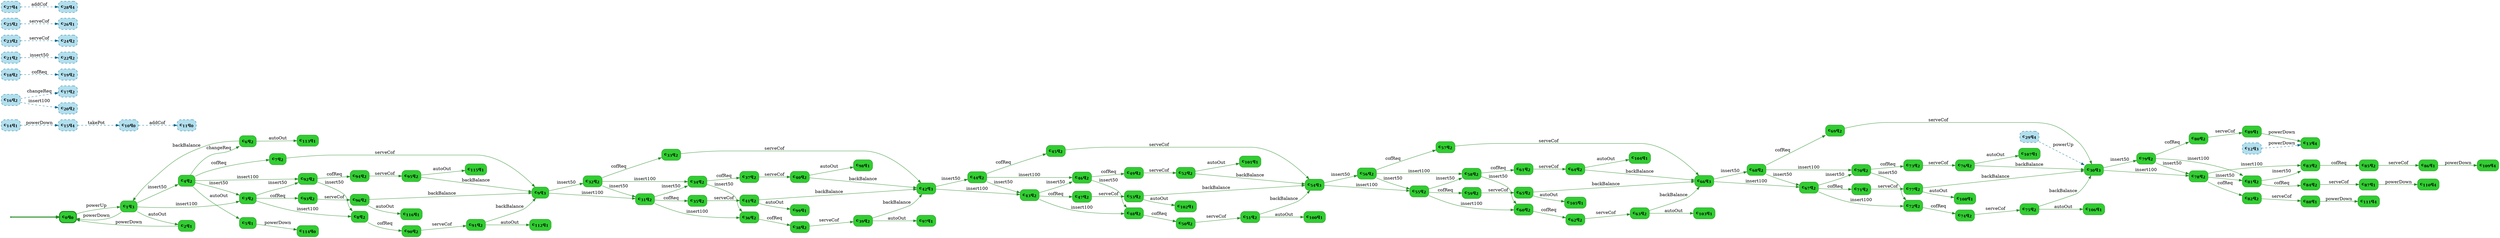 digraph g {

	rankdir="LR"

	__invisible__[shape="point", color="forestgreen"]
	c0q0[label=<<b>c<sub>0</sub>q<sub>0</sub></b>>, shape="box", style="rounded, filled", fillcolor="limegreen", color="forestgreen", penwidth=3] // Initial
	c1q3[label=<<b>c<sub>1</sub>q<sub>3</sub></b>>, shape="box", style="rounded, filled", fillcolor="limegreen", color="forestgreen"]
	c2q1[label=<<b>c<sub>2</sub>q<sub>1</sub></b>>, shape="box", style="rounded, filled", fillcolor="limegreen", color="forestgreen"]
	c3q2[label=<<b>c<sub>3</sub>q<sub>2</sub></b>>, shape="box", style="rounded, filled", fillcolor="limegreen", color="forestgreen"]
	c8q2[label=<<b>c<sub>8</sub>q<sub>2</sub></b>>, shape="box", style="rounded, filled", fillcolor="limegreen", color="forestgreen"]
	c90q2[label=<<b>c<sub>90</sub>q<sub>2</sub></b>>, shape="box", style="rounded, filled", fillcolor="limegreen", color="forestgreen"]
	c91q2[label=<<b>c<sub>91</sub>q<sub>2</sub></b>>, shape="box", style="rounded, filled", fillcolor="limegreen", color="forestgreen"]
	c112q1[label=<<b>c<sub>112</sub>q<sub>1</sub></b>>, shape="box", style="rounded, filled", fillcolor="limegreen", color="forestgreen"]
	c9q3[label=<<b>c<sub>9</sub>q<sub>3</sub></b>>, shape="box", style="rounded, filled", fillcolor="limegreen", color="forestgreen"]
	c31q2[label=<<b>c<sub>31</sub>q<sub>2</sub></b>>, shape="box", style="rounded, filled", fillcolor="limegreen", color="forestgreen"]
	c35q2[label=<<b>c<sub>35</sub>q<sub>2</sub></b>>, shape="box", style="rounded, filled", fillcolor="limegreen", color="forestgreen"]
	c41q2[label=<<b>c<sub>41</sub>q<sub>2</sub></b>>, shape="box", style="rounded, filled", fillcolor="limegreen", color="forestgreen"]
	c99q1[label=<<b>c<sub>99</sub>q<sub>1</sub></b>>, shape="box", style="rounded, filled", fillcolor="limegreen", color="forestgreen"]
	c42q3[label=<<b>c<sub>42</sub>q<sub>3</sub></b>>, shape="box", style="rounded, filled", fillcolor="limegreen", color="forestgreen"]
	c43q2[label=<<b>c<sub>43</sub>q<sub>2</sub></b>>, shape="box", style="rounded, filled", fillcolor="limegreen", color="forestgreen"]
	c47q2[label=<<b>c<sub>47</sub>q<sub>2</sub></b>>, shape="box", style="rounded, filled", fillcolor="limegreen", color="forestgreen"]
	c53q2[label=<<b>c<sub>53</sub>q<sub>2</sub></b>>, shape="box", style="rounded, filled", fillcolor="limegreen", color="forestgreen"]
	c102q1[label=<<b>c<sub>102</sub>q<sub>1</sub></b>>, shape="box", style="rounded, filled", fillcolor="limegreen", color="forestgreen"]
	c54q3[label=<<b>c<sub>54</sub>q<sub>3</sub></b>>, shape="box", style="rounded, filled", fillcolor="limegreen", color="forestgreen"]
	c55q2[label=<<b>c<sub>55</sub>q<sub>2</sub></b>>, shape="box", style="rounded, filled", fillcolor="limegreen", color="forestgreen"]
	c59q2[label=<<b>c<sub>59</sub>q<sub>2</sub></b>>, shape="box", style="rounded, filled", fillcolor="limegreen", color="forestgreen"]
	c65q2[label=<<b>c<sub>65</sub>q<sub>2</sub></b>>, shape="box", style="rounded, filled", fillcolor="limegreen", color="forestgreen"]
	c105q1[label=<<b>c<sub>105</sub>q<sub>1</sub></b>>, shape="box", style="rounded, filled", fillcolor="limegreen", color="forestgreen"]
	c66q3[label=<<b>c<sub>66</sub>q<sub>3</sub></b>>, shape="box", style="rounded, filled", fillcolor="limegreen", color="forestgreen"]
	c67q2[label=<<b>c<sub>67</sub>q<sub>2</sub></b>>, shape="box", style="rounded, filled", fillcolor="limegreen", color="forestgreen"]
	c71q2[label=<<b>c<sub>71</sub>q<sub>2</sub></b>>, shape="box", style="rounded, filled", fillcolor="limegreen", color="forestgreen"]
	c77q2[label=<<b>c<sub>77</sub>q<sub>2</sub></b>>, shape="box", style="rounded, filled", fillcolor="limegreen", color="forestgreen"]
	c108q1[label=<<b>c<sub>108</sub>q<sub>1</sub></b>>, shape="box", style="rounded, filled", fillcolor="limegreen", color="forestgreen"]
	c30q3[label=<<b>c<sub>30</sub>q<sub>3</sub></b>>, shape="box", style="rounded, filled", fillcolor="limegreen", color="forestgreen"]
	c78q2[label=<<b>c<sub>78</sub>q<sub>2</sub></b>>, shape="box", style="rounded, filled", fillcolor="limegreen", color="forestgreen"]
	c82q2[label=<<b>c<sub>82</sub>q<sub>2</sub></b>>, shape="box", style="rounded, filled", fillcolor="limegreen", color="forestgreen"]
	c88q1[label=<<b>c<sub>88</sub>q<sub>1</sub></b>>, shape="box", style="rounded, filled", fillcolor="limegreen", color="forestgreen"]
	c111q4[label=<<b>c<sub>111</sub>q<sub>4</sub></b>>, shape="box", style="rounded, filled", fillcolor="limegreen", color="forestgreen"]
	c83q2[label=<<b>c<sub>83</sub>q<sub>2</sub></b>>, shape="box", style="rounded, filled", fillcolor="limegreen", color="forestgreen"]
	c85q2[label=<<b>c<sub>85</sub>q<sub>2</sub></b>>, shape="box", style="rounded, filled", fillcolor="limegreen", color="forestgreen"]
	c86q1[label=<<b>c<sub>86</sub>q<sub>1</sub></b>>, shape="box", style="rounded, filled", fillcolor="limegreen", color="forestgreen"]
	c109q4[label=<<b>c<sub>109</sub>q<sub>4</sub></b>>, shape="box", style="rounded, filled", fillcolor="limegreen", color="forestgreen"]
	c81q2[label=<<b>c<sub>81</sub>q<sub>2</sub></b>>, shape="box", style="rounded, filled", fillcolor="limegreen", color="forestgreen"]
	c84q2[label=<<b>c<sub>84</sub>q<sub>2</sub></b>>, shape="box", style="rounded, filled", fillcolor="limegreen", color="forestgreen"]
	c87q1[label=<<b>c<sub>87</sub>q<sub>1</sub></b>>, shape="box", style="rounded, filled", fillcolor="limegreen", color="forestgreen"]
	c110q4[label=<<b>c<sub>110</sub>q<sub>4</sub></b>>, shape="box", style="rounded, filled", fillcolor="limegreen", color="forestgreen"]
	c79q2[label=<<b>c<sub>79</sub>q<sub>2</sub></b>>, shape="box", style="rounded, filled", fillcolor="limegreen", color="forestgreen"]
	c80q2[label=<<b>c<sub>80</sub>q<sub>2</sub></b>>, shape="box", style="rounded, filled", fillcolor="limegreen", color="forestgreen"]
	c89q1[label=<<b>c<sub>89</sub>q<sub>1</sub></b>>, shape="box", style="rounded, filled", fillcolor="limegreen", color="forestgreen"]
	c13q4[label=<<b>c<sub>13</sub>q<sub>4</sub></b>>, shape="box", style="rounded, filled", fillcolor="limegreen", color="forestgreen"]
	c72q2[label=<<b>c<sub>72</sub>q<sub>2</sub></b>>, shape="box", style="rounded, filled", fillcolor="limegreen", color="forestgreen"]
	c74q2[label=<<b>c<sub>74</sub>q<sub>2</sub></b>>, shape="box", style="rounded, filled", fillcolor="limegreen", color="forestgreen"]
	c75q2[label=<<b>c<sub>75</sub>q<sub>2</sub></b>>, shape="box", style="rounded, filled", fillcolor="limegreen", color="forestgreen"]
	c106q1[label=<<b>c<sub>106</sub>q<sub>1</sub></b>>, shape="box", style="rounded, filled", fillcolor="limegreen", color="forestgreen"]
	c70q2[label=<<b>c<sub>70</sub>q<sub>2</sub></b>>, shape="box", style="rounded, filled", fillcolor="limegreen", color="forestgreen"]
	c73q2[label=<<b>c<sub>73</sub>q<sub>2</sub></b>>, shape="box", style="rounded, filled", fillcolor="limegreen", color="forestgreen"]
	c76q2[label=<<b>c<sub>76</sub>q<sub>2</sub></b>>, shape="box", style="rounded, filled", fillcolor="limegreen", color="forestgreen"]
	c107q1[label=<<b>c<sub>107</sub>q<sub>1</sub></b>>, shape="box", style="rounded, filled", fillcolor="limegreen", color="forestgreen"]
	c68q2[label=<<b>c<sub>68</sub>q<sub>2</sub></b>>, shape="box", style="rounded, filled", fillcolor="limegreen", color="forestgreen"]
	c69q2[label=<<b>c<sub>69</sub>q<sub>2</sub></b>>, shape="box", style="rounded, filled", fillcolor="limegreen", color="forestgreen"]
	c60q2[label=<<b>c<sub>60</sub>q<sub>2</sub></b>>, shape="box", style="rounded, filled", fillcolor="limegreen", color="forestgreen"]
	c62q2[label=<<b>c<sub>62</sub>q<sub>2</sub></b>>, shape="box", style="rounded, filled", fillcolor="limegreen", color="forestgreen"]
	c63q2[label=<<b>c<sub>63</sub>q<sub>2</sub></b>>, shape="box", style="rounded, filled", fillcolor="limegreen", color="forestgreen"]
	c103q1[label=<<b>c<sub>103</sub>q<sub>1</sub></b>>, shape="box", style="rounded, filled", fillcolor="limegreen", color="forestgreen"]
	c58q2[label=<<b>c<sub>58</sub>q<sub>2</sub></b>>, shape="box", style="rounded, filled", fillcolor="limegreen", color="forestgreen"]
	c61q2[label=<<b>c<sub>61</sub>q<sub>2</sub></b>>, shape="box", style="rounded, filled", fillcolor="limegreen", color="forestgreen"]
	c64q2[label=<<b>c<sub>64</sub>q<sub>2</sub></b>>, shape="box", style="rounded, filled", fillcolor="limegreen", color="forestgreen"]
	c104q1[label=<<b>c<sub>104</sub>q<sub>1</sub></b>>, shape="box", style="rounded, filled", fillcolor="limegreen", color="forestgreen"]
	c56q2[label=<<b>c<sub>56</sub>q<sub>2</sub></b>>, shape="box", style="rounded, filled", fillcolor="limegreen", color="forestgreen"]
	c57q2[label=<<b>c<sub>57</sub>q<sub>2</sub></b>>, shape="box", style="rounded, filled", fillcolor="limegreen", color="forestgreen"]
	c48q2[label=<<b>c<sub>48</sub>q<sub>2</sub></b>>, shape="box", style="rounded, filled", fillcolor="limegreen", color="forestgreen"]
	c50q2[label=<<b>c<sub>50</sub>q<sub>2</sub></b>>, shape="box", style="rounded, filled", fillcolor="limegreen", color="forestgreen"]
	c51q2[label=<<b>c<sub>51</sub>q<sub>2</sub></b>>, shape="box", style="rounded, filled", fillcolor="limegreen", color="forestgreen"]
	c100q1[label=<<b>c<sub>100</sub>q<sub>1</sub></b>>, shape="box", style="rounded, filled", fillcolor="limegreen", color="forestgreen"]
	c46q2[label=<<b>c<sub>46</sub>q<sub>2</sub></b>>, shape="box", style="rounded, filled", fillcolor="limegreen", color="forestgreen"]
	c49q2[label=<<b>c<sub>49</sub>q<sub>2</sub></b>>, shape="box", style="rounded, filled", fillcolor="limegreen", color="forestgreen"]
	c52q2[label=<<b>c<sub>52</sub>q<sub>2</sub></b>>, shape="box", style="rounded, filled", fillcolor="limegreen", color="forestgreen"]
	c101q1[label=<<b>c<sub>101</sub>q<sub>1</sub></b>>, shape="box", style="rounded, filled", fillcolor="limegreen", color="forestgreen"]
	c44q2[label=<<b>c<sub>44</sub>q<sub>2</sub></b>>, shape="box", style="rounded, filled", fillcolor="limegreen", color="forestgreen"]
	c45q2[label=<<b>c<sub>45</sub>q<sub>2</sub></b>>, shape="box", style="rounded, filled", fillcolor="limegreen", color="forestgreen"]
	c36q2[label=<<b>c<sub>36</sub>q<sub>2</sub></b>>, shape="box", style="rounded, filled", fillcolor="limegreen", color="forestgreen"]
	c38q2[label=<<b>c<sub>38</sub>q<sub>2</sub></b>>, shape="box", style="rounded, filled", fillcolor="limegreen", color="forestgreen"]
	c39q2[label=<<b>c<sub>39</sub>q<sub>2</sub></b>>, shape="box", style="rounded, filled", fillcolor="limegreen", color="forestgreen"]
	c97q1[label=<<b>c<sub>97</sub>q<sub>1</sub></b>>, shape="box", style="rounded, filled", fillcolor="limegreen", color="forestgreen"]
	c34q2[label=<<b>c<sub>34</sub>q<sub>2</sub></b>>, shape="box", style="rounded, filled", fillcolor="limegreen", color="forestgreen"]
	c37q2[label=<<b>c<sub>37</sub>q<sub>2</sub></b>>, shape="box", style="rounded, filled", fillcolor="limegreen", color="forestgreen"]
	c40q2[label=<<b>c<sub>40</sub>q<sub>2</sub></b>>, shape="box", style="rounded, filled", fillcolor="limegreen", color="forestgreen"]
	c98q1[label=<<b>c<sub>98</sub>q<sub>1</sub></b>>, shape="box", style="rounded, filled", fillcolor="limegreen", color="forestgreen"]
	c32q2[label=<<b>c<sub>32</sub>q<sub>2</sub></b>>, shape="box", style="rounded, filled", fillcolor="limegreen", color="forestgreen"]
	c33q2[label=<<b>c<sub>33</sub>q<sub>2</sub></b>>, shape="box", style="rounded, filled", fillcolor="limegreen", color="forestgreen"]
	c93q2[label=<<b>c<sub>93</sub>q<sub>2</sub></b>>, shape="box", style="rounded, filled", fillcolor="limegreen", color="forestgreen"]
	c96q2[label=<<b>c<sub>96</sub>q<sub>2</sub></b>>, shape="box", style="rounded, filled", fillcolor="limegreen", color="forestgreen"]
	c116q1[label=<<b>c<sub>116</sub>q<sub>1</sub></b>>, shape="box", style="rounded, filled", fillcolor="limegreen", color="forestgreen"]
	c92q2[label=<<b>c<sub>92</sub>q<sub>2</sub></b>>, shape="box", style="rounded, filled", fillcolor="limegreen", color="forestgreen"]
	c94q2[label=<<b>c<sub>94</sub>q<sub>2</sub></b>>, shape="box", style="rounded, filled", fillcolor="limegreen", color="forestgreen"]
	c95q2[label=<<b>c<sub>95</sub>q<sub>2</sub></b>>, shape="box", style="rounded, filled", fillcolor="limegreen", color="forestgreen"]
	c115q1[label=<<b>c<sub>115</sub>q<sub>1</sub></b>>, shape="box", style="rounded, filled", fillcolor="limegreen", color="forestgreen"]
	c4q2[label=<<b>c<sub>4</sub>q<sub>2</sub></b>>, shape="box", style="rounded, filled", fillcolor="limegreen", color="forestgreen"]
	c5q1[label=<<b>c<sub>5</sub>q<sub>1</sub></b>>, shape="box", style="rounded, filled", fillcolor="limegreen", color="forestgreen"]
	c114q0[label=<<b>c<sub>114</sub>q<sub>0</sub></b>>, shape="box", style="rounded, filled", fillcolor="limegreen", color="forestgreen"]
	c6q2[label=<<b>c<sub>6</sub>q<sub>2</sub></b>>, shape="box", style="rounded, filled", fillcolor="limegreen", color="forestgreen"]
	c113q1[label=<<b>c<sub>113</sub>q<sub>1</sub></b>>, shape="box", style="rounded, filled", fillcolor="limegreen", color="forestgreen"]
	c7q2[label=<<b>c<sub>7</sub>q<sub>2</sub></b>>, shape="box", style="rounded, filled", fillcolor="limegreen", color="forestgreen"]
	c10q0[label=<<b>c<sub>10</sub>q<sub>0</sub></b>>, shape="box", style="rounded, filled, dashed", fillcolor="lightblue2", color="deepskyblue4"]
	c11q0[label=<<b>c<sub>11</sub>q<sub>0</sub></b>>, shape="box", style="rounded, filled, dashed", fillcolor="lightblue2", color="deepskyblue4"]
	c12q3[label=<<b>c<sub>12</sub>q<sub>3</sub></b>>, shape="box", style="rounded, filled, dashed", fillcolor="lightblue2", color="deepskyblue4"]
	c14q1[label=<<b>c<sub>14</sub>q<sub>1</sub></b>>, shape="box", style="rounded, filled, dashed", fillcolor="lightblue2", color="deepskyblue4"]
	c15q4[label=<<b>c<sub>15</sub>q<sub>4</sub></b>>, shape="box", style="rounded, filled, dashed", fillcolor="lightblue2", color="deepskyblue4"]
	c16q2[label=<<b>c<sub>16</sub>q<sub>2</sub></b>>, shape="box", style="rounded, filled, dashed", fillcolor="lightblue2", color="deepskyblue4"]
	c17q2[label=<<b>c<sub>17</sub>q<sub>2</sub></b>>, shape="box", style="rounded, filled, dashed", fillcolor="lightblue2", color="deepskyblue4"]
	c18q2[label=<<b>c<sub>18</sub>q<sub>2</sub></b>>, shape="box", style="rounded, filled, dashed", fillcolor="lightblue2", color="deepskyblue4"]
	c19q2[label=<<b>c<sub>19</sub>q<sub>2</sub></b>>, shape="box", style="rounded, filled, dashed", fillcolor="lightblue2", color="deepskyblue4"]
	c20q2[label=<<b>c<sub>20</sub>q<sub>2</sub></b>>, shape="box", style="rounded, filled, dashed", fillcolor="lightblue2", color="deepskyblue4"]
	c21q2[label=<<b>c<sub>21</sub>q<sub>2</sub></b>>, shape="box", style="rounded, filled, dashed", fillcolor="lightblue2", color="deepskyblue4"]
	c22q2[label=<<b>c<sub>22</sub>q<sub>2</sub></b>>, shape="box", style="rounded, filled, dashed", fillcolor="lightblue2", color="deepskyblue4"]
	c23q2[label=<<b>c<sub>23</sub>q<sub>2</sub></b>>, shape="box", style="rounded, filled, dashed", fillcolor="lightblue2", color="deepskyblue4"]
	c24q2[label=<<b>c<sub>24</sub>q<sub>2</sub></b>>, shape="box", style="rounded, filled, dashed", fillcolor="lightblue2", color="deepskyblue4"]
	c25q2[label=<<b>c<sub>25</sub>q<sub>2</sub></b>>, shape="box", style="rounded, filled, dashed", fillcolor="lightblue2", color="deepskyblue4"]
	c26q1[label=<<b>c<sub>26</sub>q<sub>1</sub></b>>, shape="box", style="rounded, filled, dashed", fillcolor="lightblue2", color="deepskyblue4"]
	c27q4[label=<<b>c<sub>27</sub>q<sub>4</sub></b>>, shape="box", style="rounded, filled, dashed", fillcolor="lightblue2", color="deepskyblue4"]
	c28q4[label=<<b>c<sub>28</sub>q<sub>4</sub></b>>, shape="box", style="rounded, filled, dashed", fillcolor="lightblue2", color="deepskyblue4"]
	c29q4[label=<<b>c<sub>29</sub>q<sub>4</sub></b>>, shape="box", style="rounded, filled, dashed", fillcolor="lightblue2", color="deepskyblue4"]

	__invisible__ -> c0q0[penwidth=3, color="forestgreen"]
	c0q0 -> c1q3[label=<powerUp>, color="forestgreen"]
	c1q3 -> c2q1[label=<autoOut>, color="forestgreen"]
	c2q1 -> c0q0[label=<powerDown>, color="forestgreen"]
	c1q3 -> c3q2[label=<insert100>, color="forestgreen"]
	c3q2 -> c8q2[label=<insert100>, color="forestgreen"]
	c8q2 -> c90q2[label=<cofReq>, color="forestgreen"]
	c90q2 -> c91q2[label=<serveCof>, color="forestgreen"]
	c91q2 -> c112q1[label=<autoOut>, color="forestgreen"]
	c91q2 -> c9q3[label=<backBalance>, color="forestgreen"]
	c9q3 -> c31q2[label=<insert100>, color="forestgreen"]
	c31q2 -> c35q2[label=<cofReq>, color="forestgreen"]
	c35q2 -> c41q2[label=<serveCof>, color="forestgreen"]
	c41q2 -> c99q1[label=<autoOut>, color="forestgreen"]
	c41q2 -> c42q3[label=<backBalance>, color="forestgreen"]
	c42q3 -> c43q2[label=<insert100>, color="forestgreen"]
	c43q2 -> c47q2[label=<cofReq>, color="forestgreen"]
	c47q2 -> c53q2[label=<serveCof>, color="forestgreen"]
	c53q2 -> c102q1[label=<autoOut>, color="forestgreen"]
	c53q2 -> c54q3[label=<backBalance>, color="forestgreen"]
	c54q3 -> c55q2[label=<insert100>, color="forestgreen"]
	c55q2 -> c59q2[label=<cofReq>, color="forestgreen"]
	c59q2 -> c65q2[label=<serveCof>, color="forestgreen"]
	c65q2 -> c105q1[label=<autoOut>, color="forestgreen"]
	c65q2 -> c66q3[label=<backBalance>, color="forestgreen"]
	c66q3 -> c67q2[label=<insert100>, color="forestgreen"]
	c67q2 -> c71q2[label=<cofReq>, color="forestgreen"]
	c71q2 -> c77q2[label=<serveCof>, color="forestgreen"]
	c77q2 -> c108q1[label=<autoOut>, color="forestgreen"]
	c77q2 -> c30q3[label=<backBalance>, color="forestgreen"]
	c30q3 -> c78q2[label=<insert100>, color="forestgreen"]
	c78q2 -> c82q2[label=<cofReq>, color="forestgreen"]
	c82q2 -> c88q1[label=<serveCof>, color="forestgreen"]
	c88q1 -> c111q4[label=<powerDown>, color="forestgreen"]
	c78q2 -> c83q2[label=<insert100>, color="forestgreen"]
	c83q2 -> c85q2[label=<cofReq>, color="forestgreen"]
	c85q2 -> c86q1[label=<serveCof>, color="forestgreen"]
	c86q1 -> c109q4[label=<powerDown>, color="forestgreen"]
	c78q2 -> c81q2[label=<insert50>, color="forestgreen"]
	c81q2 -> c84q2[label=<cofReq>, color="forestgreen"]
	c84q2 -> c87q1[label=<serveCof>, color="forestgreen"]
	c87q1 -> c110q4[label=<powerDown>, color="forestgreen"]
	c81q2 -> c83q2[label=<insert50>, color="forestgreen"]
	c30q3 -> c79q2[label=<insert50>, color="forestgreen"]
	c79q2 -> c80q2[label=<cofReq>, color="forestgreen"]
	c80q2 -> c89q1[label=<serveCof>, color="forestgreen"]
	c89q1 -> c13q4[label=<powerDown>, color="forestgreen"]
	c79q2 -> c81q2[label=<insert100>, color="forestgreen"]
	c79q2 -> c78q2[label=<insert50>, color="forestgreen"]
	c67q2 -> c72q2[label=<insert100>, color="forestgreen"]
	c72q2 -> c74q2[label=<cofReq>, color="forestgreen"]
	c74q2 -> c75q2[label=<serveCof>, color="forestgreen"]
	c75q2 -> c106q1[label=<autoOut>, color="forestgreen"]
	c75q2 -> c30q3[label=<backBalance>, color="forestgreen"]
	c67q2 -> c70q2[label=<insert50>, color="forestgreen"]
	c70q2 -> c73q2[label=<cofReq>, color="forestgreen"]
	c73q2 -> c76q2[label=<serveCof>, color="forestgreen"]
	c76q2 -> c107q1[label=<autoOut>, color="forestgreen"]
	c76q2 -> c30q3[label=<backBalance>, color="forestgreen"]
	c70q2 -> c72q2[label=<insert50>, color="forestgreen"]
	c66q3 -> c68q2[label=<insert50>, color="forestgreen"]
	c68q2 -> c69q2[label=<cofReq>, color="forestgreen"]
	c69q2 -> c30q3[label=<serveCof>, color="forestgreen"]
	c68q2 -> c70q2[label=<insert100>, color="forestgreen"]
	c68q2 -> c67q2[label=<insert50>, color="forestgreen"]
	c55q2 -> c60q2[label=<insert100>, color="forestgreen"]
	c60q2 -> c62q2[label=<cofReq>, color="forestgreen"]
	c62q2 -> c63q2[label=<serveCof>, color="forestgreen"]
	c63q2 -> c103q1[label=<autoOut>, color="forestgreen"]
	c63q2 -> c66q3[label=<backBalance>, color="forestgreen"]
	c55q2 -> c58q2[label=<insert50>, color="forestgreen"]
	c58q2 -> c61q2[label=<cofReq>, color="forestgreen"]
	c61q2 -> c64q2[label=<serveCof>, color="forestgreen"]
	c64q2 -> c104q1[label=<autoOut>, color="forestgreen"]
	c64q2 -> c66q3[label=<backBalance>, color="forestgreen"]
	c58q2 -> c60q2[label=<insert50>, color="forestgreen"]
	c54q3 -> c56q2[label=<insert50>, color="forestgreen"]
	c56q2 -> c57q2[label=<cofReq>, color="forestgreen"]
	c57q2 -> c66q3[label=<serveCof>, color="forestgreen"]
	c56q2 -> c58q2[label=<insert100>, color="forestgreen"]
	c56q2 -> c55q2[label=<insert50>, color="forestgreen"]
	c43q2 -> c48q2[label=<insert100>, color="forestgreen"]
	c48q2 -> c50q2[label=<cofReq>, color="forestgreen"]
	c50q2 -> c51q2[label=<serveCof>, color="forestgreen"]
	c51q2 -> c100q1[label=<autoOut>, color="forestgreen"]
	c51q2 -> c54q3[label=<backBalance>, color="forestgreen"]
	c43q2 -> c46q2[label=<insert50>, color="forestgreen"]
	c46q2 -> c49q2[label=<cofReq>, color="forestgreen"]
	c49q2 -> c52q2[label=<serveCof>, color="forestgreen"]
	c52q2 -> c101q1[label=<autoOut>, color="forestgreen"]
	c52q2 -> c54q3[label=<backBalance>, color="forestgreen"]
	c46q2 -> c48q2[label=<insert50>, color="forestgreen"]
	c42q3 -> c44q2[label=<insert50>, color="forestgreen"]
	c44q2 -> c45q2[label=<cofReq>, color="forestgreen"]
	c45q2 -> c54q3[label=<serveCof>, color="forestgreen"]
	c44q2 -> c46q2[label=<insert100>, color="forestgreen"]
	c44q2 -> c43q2[label=<insert50>, color="forestgreen"]
	c31q2 -> c36q2[label=<insert100>, color="forestgreen"]
	c36q2 -> c38q2[label=<cofReq>, color="forestgreen"]
	c38q2 -> c39q2[label=<serveCof>, color="forestgreen"]
	c39q2 -> c97q1[label=<autoOut>, color="forestgreen"]
	c39q2 -> c42q3[label=<backBalance>, color="forestgreen"]
	c31q2 -> c34q2[label=<insert50>, color="forestgreen"]
	c34q2 -> c37q2[label=<cofReq>, color="forestgreen"]
	c37q2 -> c40q2[label=<serveCof>, color="forestgreen"]
	c40q2 -> c98q1[label=<autoOut>, color="forestgreen"]
	c40q2 -> c42q3[label=<backBalance>, color="forestgreen"]
	c34q2 -> c36q2[label=<insert50>, color="forestgreen"]
	c9q3 -> c32q2[label=<insert50>, color="forestgreen"]
	c32q2 -> c33q2[label=<cofReq>, color="forestgreen"]
	c33q2 -> c42q3[label=<serveCof>, color="forestgreen"]
	c32q2 -> c34q2[label=<insert100>, color="forestgreen"]
	c32q2 -> c31q2[label=<insert50>, color="forestgreen"]
	c3q2 -> c93q2[label=<cofReq>, color="forestgreen"]
	c93q2 -> c96q2[label=<serveCof>, color="forestgreen"]
	c96q2 -> c116q1[label=<autoOut>, color="forestgreen"]
	c96q2 -> c9q3[label=<backBalance>, color="forestgreen"]
	c3q2 -> c92q2[label=<insert50>, color="forestgreen"]
	c92q2 -> c94q2[label=<cofReq>, color="forestgreen"]
	c94q2 -> c95q2[label=<serveCof>, color="forestgreen"]
	c95q2 -> c115q1[label=<autoOut>, color="forestgreen"]
	c95q2 -> c9q3[label=<backBalance>, color="forestgreen"]
	c92q2 -> c8q2[label=<insert50>, color="forestgreen"]
	c1q3 -> c4q2[label=<insert50>, color="forestgreen"]
	c4q2 -> c5q1[label=<autoOut>, color="forestgreen"]
	c5q1 -> c114q0[label=<powerDown>, color="forestgreen"]
	c4q2 -> c6q2[label=<changeReq>, color="forestgreen"]
	c6q2 -> c1q3[label=<backBalance>, color="forestgreen"]
	c6q2 -> c113q1[label=<autoOut>, color="forestgreen"]
	c4q2 -> c7q2[label=<cofReq>, color="forestgreen"]
	c7q2 -> c9q3[label=<serveCof>, color="forestgreen"]
	c4q2 -> c3q2[label=<insert50>, color="forestgreen"]
	c4q2 -> c92q2[label=<insert100>, color="forestgreen"]
	c1q3 -> c0q0[label=<powerDown>, color="forestgreen"]
	c10q0 -> c11q0[label=<addCof>, color="deepskyblue4", style="dashed"]
	c12q3 -> c13q4[label=<powerDown>, color="deepskyblue4", style="dashed"]
	c14q1 -> c15q4[label=<powerDown>, color="deepskyblue4", style="dashed"]
	c16q2 -> c17q2[label=<changeReq>, color="deepskyblue4", style="dashed"]
	c18q2 -> c19q2[label=<cofReq>, color="deepskyblue4", style="dashed"]
	c16q2 -> c20q2[label=<insert100>, color="deepskyblue4", style="dashed"]
	c21q2 -> c22q2[label=<insert50>, color="deepskyblue4", style="dashed"]
	c23q2 -> c24q2[label=<serveCof>, color="deepskyblue4", style="dashed"]
	c25q2 -> c26q1[label=<serveCof>, color="deepskyblue4", style="dashed"]
	c27q4 -> c28q4[label=<addCof>, color="deepskyblue4", style="dashed"]
	c29q4 -> c30q3[label=<powerUp>, color="deepskyblue4", style="dashed"]
	c15q4 -> c10q0[label=<takePot>, color="deepskyblue4", style="dashed"]

}
